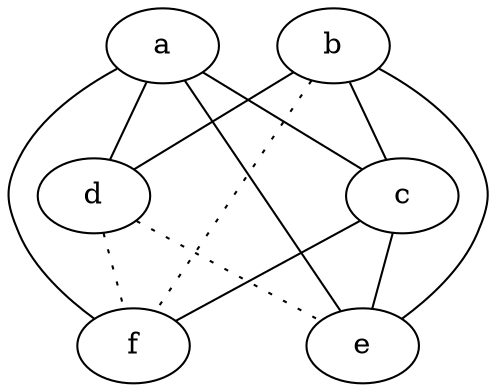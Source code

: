 graph {
a -- c;
a -- d;
a -- e;
a -- f;
b -- c;
b -- d;
b -- e;
b -- f [style=dotted];
c -- e;
c -- f;
d -- e [style=dotted];
d -- f [style=dotted];
}
